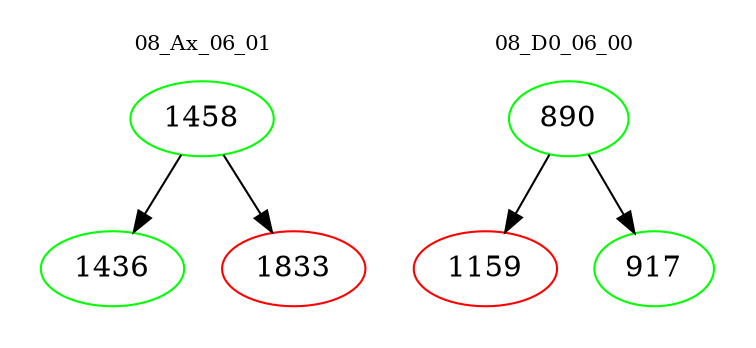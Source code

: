digraph{
subgraph cluster_0 {
color = white
label = "08_Ax_06_01";
fontsize=10;
T0_1458 [label="1458", color="green"]
T0_1458 -> T0_1436 [color="black"]
T0_1436 [label="1436", color="green"]
T0_1458 -> T0_1833 [color="black"]
T0_1833 [label="1833", color="red"]
}
subgraph cluster_1 {
color = white
label = "08_D0_06_00";
fontsize=10;
T1_890 [label="890", color="green"]
T1_890 -> T1_1159 [color="black"]
T1_1159 [label="1159", color="red"]
T1_890 -> T1_917 [color="black"]
T1_917 [label="917", color="green"]
}
}
